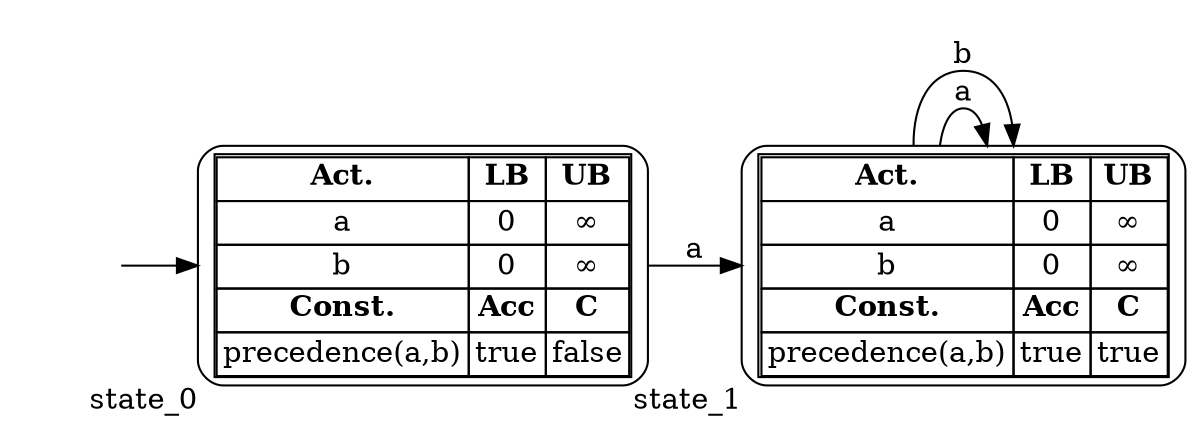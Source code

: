 digraph G {graph [compound=true] 
  rankdir = LR;
State_1    [shape=box,style=rounded,xlabel=state_1 ,label=<<TABLE BORDER="1" CELLBORDER="1" CELLSPACING="0">
<TR><TD><B>Act.</B></TD><TD><B>LB</B></TD><TD><B>UB</B></TD></TR>
<TR><TD>a</TD><TD>0</TD><TD>&infin;</TD></TR>
<TR><TD>b</TD><TD>0</TD><TD>&infin;</TD></TR>
<TR><TD><B>Const.</B></TD><TD><B>Acc</B></TD><TD><B>C</B></TD></TR>
<TR><TD>precedence(a,b)</TD><TD>true</TD><TD>true</TD></TR>
</TABLE>>];
initial [shape=plaintext,label=""];
  initial -> State_0;
State_0    [shape=box,style=rounded,xlabel=state_0 ,label=<<TABLE BORDER="1" CELLBORDER="1" CELLSPACING="0">
<TR><TD><B>Act.</B></TD><TD><B>LB</B></TD><TD><B>UB</B></TD></TR>
<TR><TD>a</TD><TD>0</TD><TD>&infin;</TD></TR>
<TR><TD>b</TD><TD>0</TD><TD>&infin;</TD></TR>
<TR><TD><B>Const.</B></TD><TD><B>Acc</B></TD><TD><B>C</B></TD></TR>
<TR><TD>precedence(a,b)</TD><TD>true</TD><TD>false</TD></TR>
</TABLE>>];
State_1 -> State_1[label= "a"]
State_1 -> State_1[label= "b"]
State_0 -> State_1[label= "a"]
State_0 -> State_0[style=invis]
}

